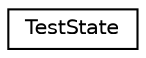 digraph "Graphical Class Hierarchy"
{
 // LATEX_PDF_SIZE
  edge [fontname="Helvetica",fontsize="10",labelfontname="Helvetica",labelfontsize="10"];
  node [fontname="Helvetica",fontsize="10",shape=record];
  rankdir="LR";
  Node0 [label="TestState",height=0.2,width=0.4,color="black", fillcolor="white", style="filled",URL="$struct_test_state.html",tooltip="Helper class to hold some state between writing and reading."];
}
